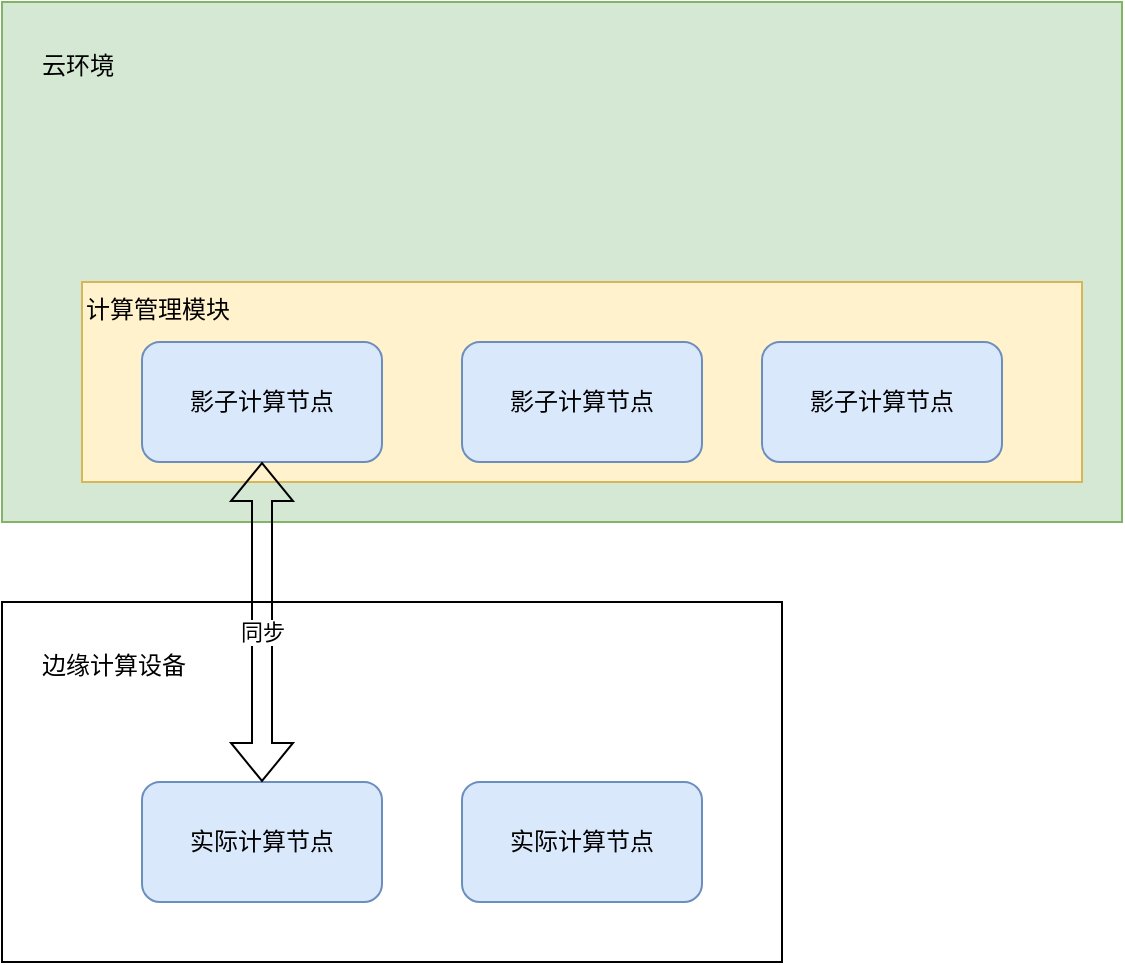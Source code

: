 <mxfile version="22.0.4" type="github">
  <diagram name="第 1 页" id="qO63Ez1emeR1Fj4lNttb">
    <mxGraphModel dx="1186" dy="729" grid="1" gridSize="10" guides="1" tooltips="1" connect="1" arrows="1" fold="1" page="1" pageScale="1" pageWidth="827" pageHeight="1169" math="0" shadow="0">
      <root>
        <mxCell id="0" />
        <mxCell id="1" parent="0" />
        <mxCell id="egavwRmLQPbvetfOZlf4-8" value="边缘计算设备" style="rounded=0;whiteSpace=wrap;html=1;verticalAlign=top;align=left;spacing=20;" vertex="1" parent="1">
          <mxGeometry x="110" y="400" width="390" height="180" as="geometry" />
        </mxCell>
        <mxCell id="egavwRmLQPbvetfOZlf4-2" value="云环境" style="rounded=0;whiteSpace=wrap;html=1;horizontal=1;verticalAlign=top;align=left;spacing=20;fillColor=#d5e8d4;strokeColor=#82b366;" vertex="1" parent="1">
          <mxGeometry x="110" y="100" width="560" height="260" as="geometry" />
        </mxCell>
        <mxCell id="egavwRmLQPbvetfOZlf4-6" value="计算管理模块" style="rounded=0;whiteSpace=wrap;html=1;fillColor=#fff2cc;strokeColor=#d6b656;horizontal=1;verticalAlign=top;align=left;" vertex="1" parent="1">
          <mxGeometry x="150" y="240" width="500" height="100" as="geometry" />
        </mxCell>
        <mxCell id="egavwRmLQPbvetfOZlf4-3" value="影子计算节点" style="rounded=1;whiteSpace=wrap;html=1;fillColor=#dae8fc;strokeColor=#6c8ebf;" vertex="1" parent="1">
          <mxGeometry x="180" y="270" width="120" height="60" as="geometry" />
        </mxCell>
        <mxCell id="egavwRmLQPbvetfOZlf4-4" value="影子计算节点" style="rounded=1;whiteSpace=wrap;html=1;fillColor=#dae8fc;strokeColor=#6c8ebf;" vertex="1" parent="1">
          <mxGeometry x="340" y="270" width="120" height="60" as="geometry" />
        </mxCell>
        <mxCell id="egavwRmLQPbvetfOZlf4-5" value="影子计算节点" style="rounded=1;whiteSpace=wrap;html=1;fillColor=#dae8fc;strokeColor=#6c8ebf;" vertex="1" parent="1">
          <mxGeometry x="490" y="270" width="120" height="60" as="geometry" />
        </mxCell>
        <mxCell id="egavwRmLQPbvetfOZlf4-7" value="实际计算节点" style="rounded=1;whiteSpace=wrap;html=1;fillColor=#dae8fc;strokeColor=#6c8ebf;" vertex="1" parent="1">
          <mxGeometry x="180" y="490" width="120" height="60" as="geometry" />
        </mxCell>
        <mxCell id="egavwRmLQPbvetfOZlf4-9" value="实际计算节点" style="rounded=1;whiteSpace=wrap;html=1;fillColor=#dae8fc;strokeColor=#6c8ebf;" vertex="1" parent="1">
          <mxGeometry x="340" y="490" width="120" height="60" as="geometry" />
        </mxCell>
        <mxCell id="egavwRmLQPbvetfOZlf4-10" value="" style="shape=flexArrow;endArrow=classic;startArrow=classic;html=1;rounded=0;entryX=0.5;entryY=1;entryDx=0;entryDy=0;" edge="1" parent="1" source="egavwRmLQPbvetfOZlf4-7" target="egavwRmLQPbvetfOZlf4-3">
          <mxGeometry width="100" height="100" relative="1" as="geometry">
            <mxPoint x="200" y="480" as="sourcePoint" />
            <mxPoint x="300" y="380" as="targetPoint" />
          </mxGeometry>
        </mxCell>
        <mxCell id="egavwRmLQPbvetfOZlf4-11" value="同步" style="edgeLabel;html=1;align=center;verticalAlign=middle;resizable=0;points=[];" vertex="1" connectable="0" parent="egavwRmLQPbvetfOZlf4-10">
          <mxGeometry x="-0.062" relative="1" as="geometry">
            <mxPoint as="offset" />
          </mxGeometry>
        </mxCell>
      </root>
    </mxGraphModel>
  </diagram>
</mxfile>
